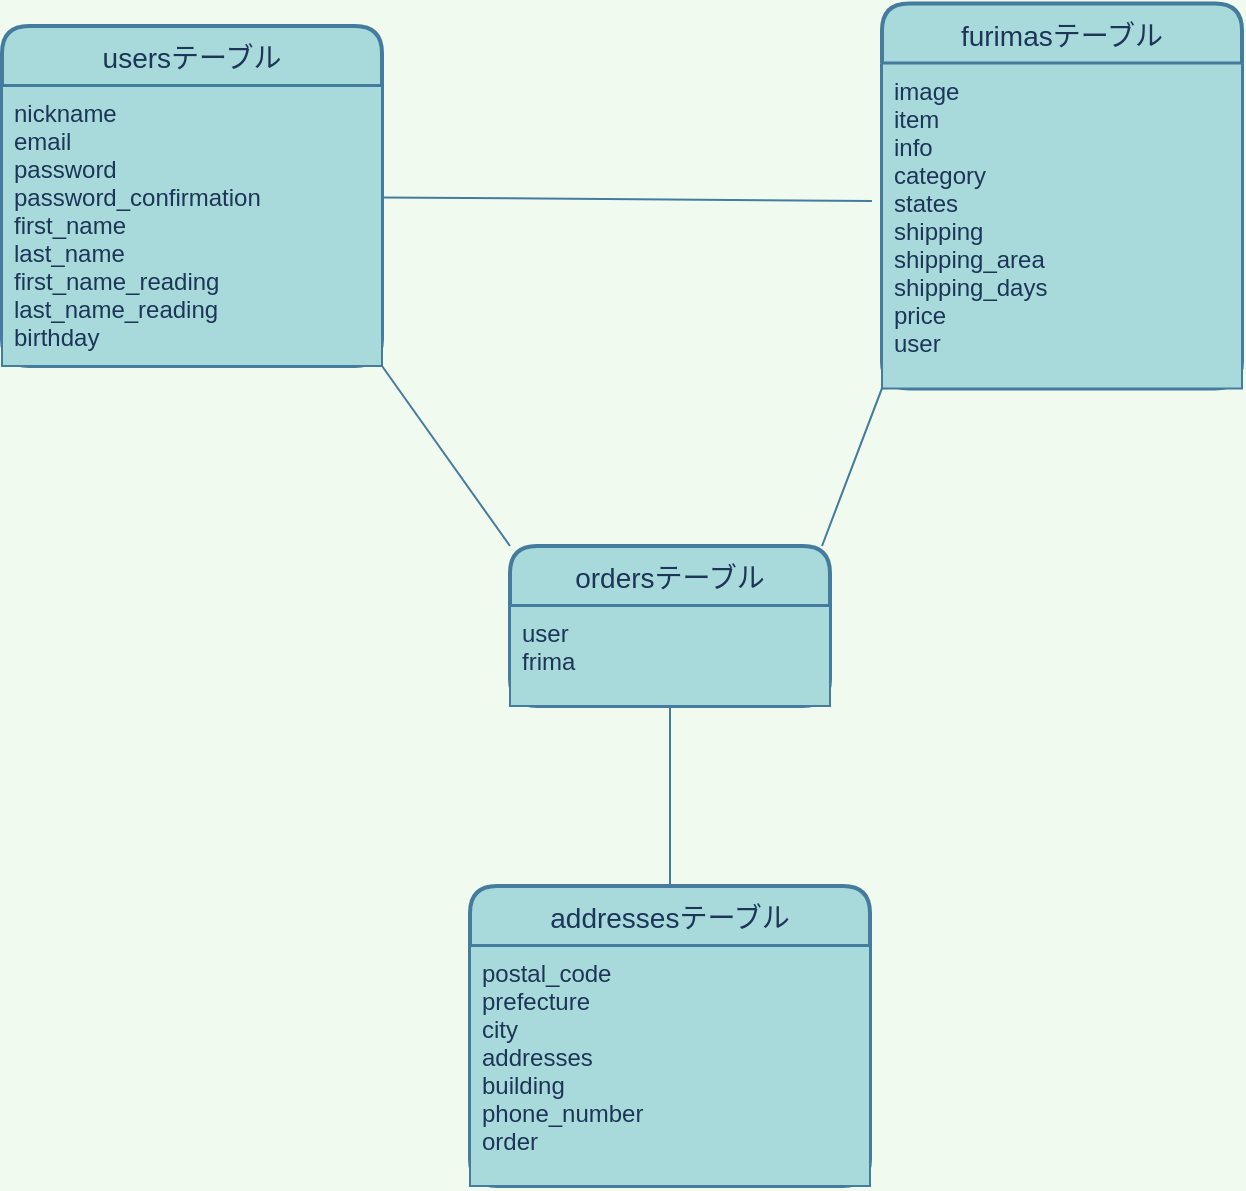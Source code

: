 <mxfile version="13.10.0" type="embed">
    <diagram id="KxxF-MIuTbapGi5jEO3Q" name="Page-1">
        <mxGraphModel dx="888" dy="679" grid="1" gridSize="10" guides="1" tooltips="1" connect="1" arrows="1" fold="1" page="1" pageScale="1" pageWidth="827" pageHeight="1169" background="#F1FAEE" math="0" shadow="0">
            <root>
                <mxCell id="0"/>
                <mxCell id="1" parent="0"/>
                <mxCell id="4" value="ordersテーブル" style="swimlane;childLayout=stackLayout;horizontal=1;startSize=30;horizontalStack=0;rounded=1;fontSize=14;fontStyle=0;strokeWidth=2;resizeParent=0;resizeLast=1;shadow=0;dashed=0;align=center;fillColor=#A8DADC;strokeColor=#457B9D;fontColor=#1D3557;" vertex="1" parent="1">
                    <mxGeometry x="334" y="280" width="160" height="80" as="geometry"/>
                </mxCell>
                <mxCell id="5" value="user&#10;frima" style="align=left;strokeColor=#457B9D;fillColor=#A8DADC;spacingLeft=4;fontSize=12;verticalAlign=top;resizable=0;rotatable=0;part=1;fontColor=#1D3557;" vertex="1" parent="4">
                    <mxGeometry y="30" width="160" height="50" as="geometry"/>
                </mxCell>
                <mxCell id="11" style="edgeStyle=none;rounded=0;orthogonalLoop=1;jettySize=auto;html=1;entryX=-0.028;entryY=0.423;entryDx=0;entryDy=0;entryPerimeter=0;endArrow=none;endFill=0;labelBackgroundColor=#F1FAEE;strokeColor=#457B9D;fontColor=#1D3557;" edge="1" parent="1" source="2" target="7">
                    <mxGeometry relative="1" as="geometry"/>
                </mxCell>
                <mxCell id="2" value="usersテーブル" style="swimlane;childLayout=stackLayout;horizontal=1;startSize=30;horizontalStack=0;rounded=1;fontSize=14;fontStyle=0;strokeWidth=2;resizeParent=0;resizeLast=1;shadow=0;dashed=0;align=center;fillColor=#A8DADC;strokeColor=#457B9D;fontColor=#1D3557;" parent="1" vertex="1">
                    <mxGeometry x="80" y="20" width="190" height="170" as="geometry"/>
                </mxCell>
                <mxCell id="3" value="nickname&#10;email&#10;password&#10;password_confirmation&#10;first_name&#10;last_name&#10;first_name_reading&#10;last_name_reading&#10;birthday&#10;" style="align=left;strokeColor=#457B9D;fillColor=#A8DADC;spacingLeft=4;fontSize=12;verticalAlign=top;resizable=0;rotatable=0;part=1;fontColor=#1D3557;" parent="2" vertex="1">
                    <mxGeometry y="30" width="190" height="140" as="geometry"/>
                </mxCell>
                <mxCell id="6" value="furimasテーブル" style="swimlane;childLayout=stackLayout;horizontal=1;startSize=30;horizontalStack=0;rounded=1;fontSize=14;fontStyle=0;strokeWidth=2;resizeParent=0;resizeLast=1;shadow=0;dashed=0;align=center;fillColor=#A8DADC;strokeColor=#457B9D;fontColor=#1D3557;" vertex="1" parent="1">
                    <mxGeometry x="520" y="8.75" width="180" height="192.5" as="geometry"/>
                </mxCell>
                <mxCell id="7" value="image&#10;item&#10;info&#10;category&#10;states&#10;shipping&#10;shipping_area&#10;shipping_days&#10;price&#10;user" style="align=left;strokeColor=#457B9D;fillColor=#A8DADC;spacingLeft=4;fontSize=12;verticalAlign=top;resizable=0;rotatable=0;part=1;fontColor=#1D3557;" vertex="1" parent="6">
                    <mxGeometry y="30" width="180" height="162.5" as="geometry"/>
                </mxCell>
                <mxCell id="8" value="addressesテーブル" style="swimlane;childLayout=stackLayout;horizontal=1;startSize=30;horizontalStack=0;rounded=1;fontSize=14;fontStyle=0;strokeWidth=2;resizeParent=0;resizeLast=1;shadow=0;dashed=0;align=center;fillColor=#A8DADC;strokeColor=#457B9D;fontColor=#1D3557;" vertex="1" parent="1">
                    <mxGeometry x="314" y="450" width="200" height="150" as="geometry"/>
                </mxCell>
                <mxCell id="9" value="postal_code&#10;prefecture&#10;city&#10;addresses&#10;building&#10;phone_number&#10;order" style="align=left;strokeColor=#457B9D;fillColor=#A8DADC;spacingLeft=4;fontSize=12;verticalAlign=top;resizable=0;rotatable=0;part=1;fontColor=#1D3557;" vertex="1" parent="8">
                    <mxGeometry y="30" width="200" height="120" as="geometry"/>
                </mxCell>
                <mxCell id="10" style="rounded=0;orthogonalLoop=1;jettySize=auto;html=1;entryX=0;entryY=0;entryDx=0;entryDy=0;endArrow=none;endFill=0;exitX=1;exitY=1;exitDx=0;exitDy=0;labelBackgroundColor=#F1FAEE;strokeColor=#457B9D;fontColor=#1D3557;" edge="1" parent="1" source="3" target="4">
                    <mxGeometry relative="1" as="geometry">
                        <mxPoint x="310" y="193" as="sourcePoint"/>
                        <Array as="points"/>
                    </mxGeometry>
                </mxCell>
                <mxCell id="12" style="edgeStyle=none;rounded=0;orthogonalLoop=1;jettySize=auto;html=1;exitX=0;exitY=1;exitDx=0;exitDy=0;endArrow=none;endFill=0;labelBackgroundColor=#F1FAEE;strokeColor=#457B9D;fontColor=#1D3557;" edge="1" parent="1" source="7">
                    <mxGeometry relative="1" as="geometry">
                        <mxPoint x="520" y="201" as="targetPoint"/>
                        <Array as="points">
                            <mxPoint x="490" y="280"/>
                        </Array>
                    </mxGeometry>
                </mxCell>
                <mxCell id="14" style="edgeStyle=none;rounded=0;orthogonalLoop=1;jettySize=auto;html=1;exitX=0.5;exitY=1;exitDx=0;exitDy=0;entryX=0.5;entryY=0;entryDx=0;entryDy=0;endArrow=none;endFill=0;labelBackgroundColor=#F1FAEE;strokeColor=#457B9D;fontColor=#1D3557;" edge="1" parent="1" source="5" target="8">
                    <mxGeometry relative="1" as="geometry"/>
                </mxCell>
            </root>
        </mxGraphModel>
    </diagram>
</mxfile>